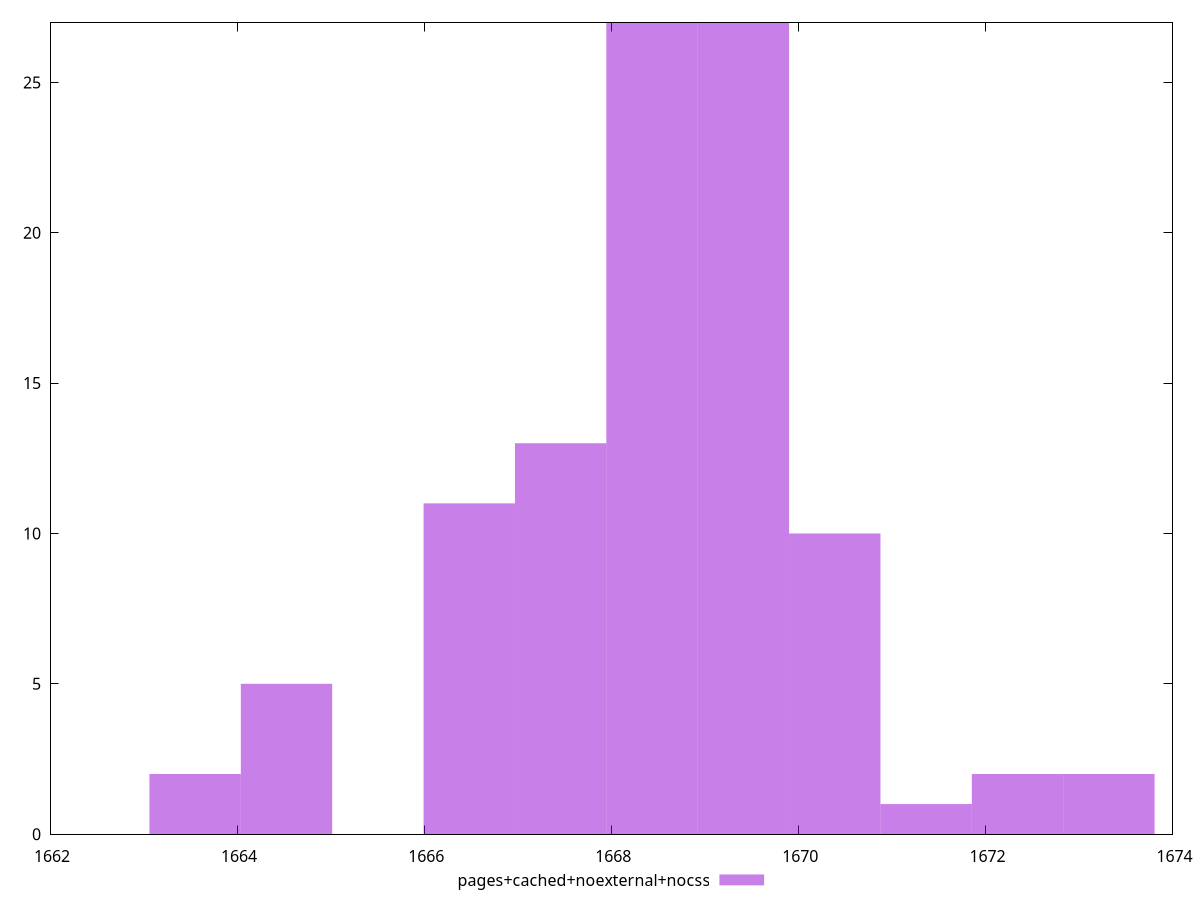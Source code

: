 $_pagesCachedNoexternalNocss <<EOF
1668.435782438357 27
1667.4589465001611 13
1666.4821105619653 11
1670.3894543147485 10
1669.4126183765527 27
1664.528438685574 5
1672.3431261911398 2
1673.3199621293356 2
1663.5516027473782 2
1671.3662902529443 1
EOF
set key outside below
set terminal pngcairo
set output "report_00004_2020-11-02T20-21-41.718Z/metrics/pages+cached+noexternal+nocss//raw_hist.png"
set yrange [0:27]
set boxwidth 0.9768359381957593
set style fill transparent solid 0.5 noborder
plot $_pagesCachedNoexternalNocss title "pages+cached+noexternal+nocss" with boxes ,
